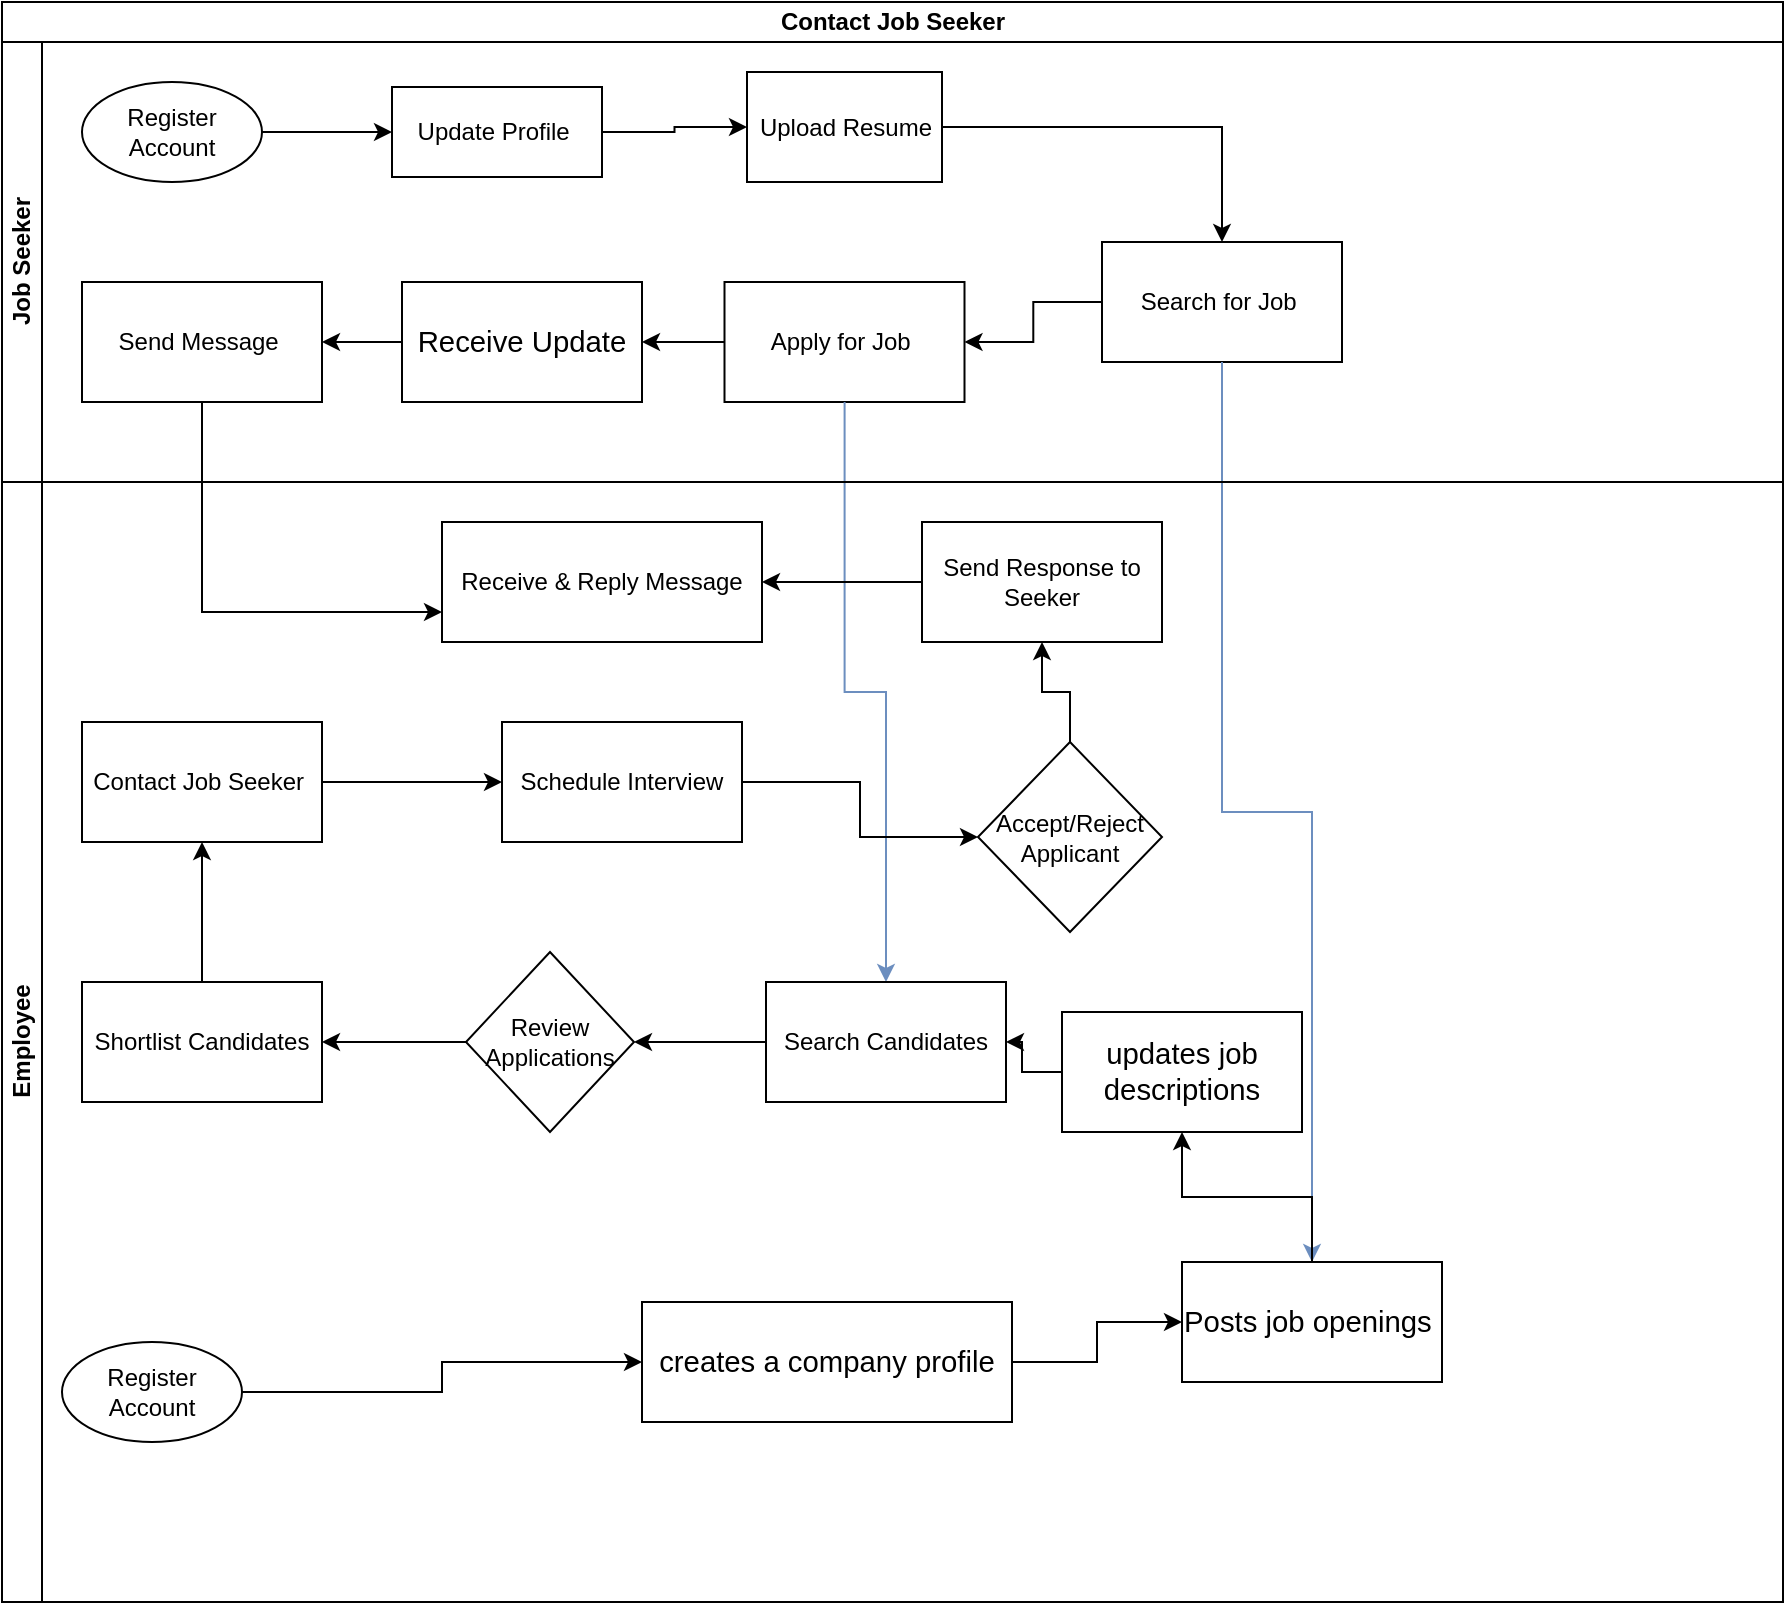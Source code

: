 <mxfile version="26.0.6">
  <diagram id="prtHgNgQTEPvFCAcTncT" name="Page-1">
    <mxGraphModel dx="875" dy="435" grid="1" gridSize="10" guides="1" tooltips="1" connect="1" arrows="1" fold="1" page="1" pageScale="1" pageWidth="827" pageHeight="1169" math="0" shadow="0">
      <root>
        <mxCell id="0" />
        <mxCell id="1" parent="0" />
        <mxCell id="PhMuikcm6n4okIbUqbu8-10" value="Contact Job Seeker" style="swimlane;childLayout=stackLayout;resizeParent=1;resizeParentMax=0;horizontal=1;startSize=20;horizontalStack=0;html=1;" vertex="1" parent="1">
          <mxGeometry x="140" y="260" width="890.5" height="800" as="geometry" />
        </mxCell>
        <mxCell id="PhMuikcm6n4okIbUqbu8-11" value="Job Seeker" style="swimlane;startSize=20;horizontal=0;html=1;direction=east;" vertex="1" parent="PhMuikcm6n4okIbUqbu8-10">
          <mxGeometry y="20" width="890.5" height="220" as="geometry">
            <mxRectangle y="20" width="480" height="30" as="alternateBounds" />
          </mxGeometry>
        </mxCell>
        <mxCell id="PhMuikcm6n4okIbUqbu8-29" value="" style="edgeStyle=orthogonalEdgeStyle;rounded=0;orthogonalLoop=1;jettySize=auto;html=1;" edge="1" parent="PhMuikcm6n4okIbUqbu8-11" source="PhMuikcm6n4okIbUqbu8-14" target="PhMuikcm6n4okIbUqbu8-28">
          <mxGeometry relative="1" as="geometry" />
        </mxCell>
        <mxCell id="PhMuikcm6n4okIbUqbu8-14" value="Register Account" style="ellipse;whiteSpace=wrap;html=1;" vertex="1" parent="PhMuikcm6n4okIbUqbu8-11">
          <mxGeometry x="40" y="20" width="90" height="50" as="geometry" />
        </mxCell>
        <mxCell id="PhMuikcm6n4okIbUqbu8-31" value="" style="edgeStyle=orthogonalEdgeStyle;rounded=0;orthogonalLoop=1;jettySize=auto;html=1;" edge="1" parent="PhMuikcm6n4okIbUqbu8-11" source="PhMuikcm6n4okIbUqbu8-28" target="PhMuikcm6n4okIbUqbu8-30">
          <mxGeometry relative="1" as="geometry" />
        </mxCell>
        <mxCell id="PhMuikcm6n4okIbUqbu8-28" value="Update Profile&amp;nbsp;" style="whiteSpace=wrap;html=1;" vertex="1" parent="PhMuikcm6n4okIbUqbu8-11">
          <mxGeometry x="195" y="22.5" width="105" height="45" as="geometry" />
        </mxCell>
        <mxCell id="PhMuikcm6n4okIbUqbu8-34" value="" style="edgeStyle=orthogonalEdgeStyle;rounded=0;orthogonalLoop=1;jettySize=auto;html=1;" edge="1" parent="PhMuikcm6n4okIbUqbu8-11" source="PhMuikcm6n4okIbUqbu8-30" target="PhMuikcm6n4okIbUqbu8-33">
          <mxGeometry relative="1" as="geometry" />
        </mxCell>
        <mxCell id="PhMuikcm6n4okIbUqbu8-30" value="Upload Resume" style="whiteSpace=wrap;html=1;" vertex="1" parent="PhMuikcm6n4okIbUqbu8-11">
          <mxGeometry x="372.5" y="15" width="97.5" height="55" as="geometry" />
        </mxCell>
        <mxCell id="PhMuikcm6n4okIbUqbu8-36" value="" style="edgeStyle=orthogonalEdgeStyle;rounded=0;orthogonalLoop=1;jettySize=auto;html=1;" edge="1" parent="PhMuikcm6n4okIbUqbu8-11" source="PhMuikcm6n4okIbUqbu8-33" target="PhMuikcm6n4okIbUqbu8-35">
          <mxGeometry relative="1" as="geometry" />
        </mxCell>
        <mxCell id="PhMuikcm6n4okIbUqbu8-33" value="Search for Job&amp;nbsp;" style="whiteSpace=wrap;html=1;" vertex="1" parent="PhMuikcm6n4okIbUqbu8-11">
          <mxGeometry x="550" y="100" width="120" height="60" as="geometry" />
        </mxCell>
        <mxCell id="PhMuikcm6n4okIbUqbu8-70" value="" style="edgeStyle=orthogonalEdgeStyle;rounded=0;orthogonalLoop=1;jettySize=auto;html=1;" edge="1" parent="PhMuikcm6n4okIbUqbu8-11" source="PhMuikcm6n4okIbUqbu8-35" target="PhMuikcm6n4okIbUqbu8-69">
          <mxGeometry relative="1" as="geometry" />
        </mxCell>
        <mxCell id="PhMuikcm6n4okIbUqbu8-35" value="Apply for Job&amp;nbsp;" style="whiteSpace=wrap;html=1;" vertex="1" parent="PhMuikcm6n4okIbUqbu8-11">
          <mxGeometry x="361.25" y="120" width="120" height="60" as="geometry" />
        </mxCell>
        <mxCell id="PhMuikcm6n4okIbUqbu8-72" value="" style="edgeStyle=orthogonalEdgeStyle;rounded=0;orthogonalLoop=1;jettySize=auto;html=1;" edge="1" parent="PhMuikcm6n4okIbUqbu8-11" source="PhMuikcm6n4okIbUqbu8-69" target="PhMuikcm6n4okIbUqbu8-71">
          <mxGeometry relative="1" as="geometry" />
        </mxCell>
        <mxCell id="PhMuikcm6n4okIbUqbu8-69" value="&lt;span style=&quot;font-size:11.0pt;line-height:&lt;br/&gt;115%;font-family:&amp;quot;Arial&amp;quot;,sans-serif;mso-ascii-theme-font:minor-latin;&lt;br/&gt;mso-fareast-font-family:&amp;quot;Yu Gothic&amp;quot;;mso-fareast-theme-font:minor-fareast;&lt;br/&gt;mso-hansi-theme-font:minor-latin;mso-bidi-theme-font:minor-latin;mso-ansi-language:&lt;br/&gt;VI;mso-fareast-language:JA;mso-bidi-language:AR-SA&quot; lang=&quot;VI&quot;&gt;Receive Update&lt;/span&gt;" style="whiteSpace=wrap;html=1;" vertex="1" parent="PhMuikcm6n4okIbUqbu8-11">
          <mxGeometry x="200" y="120" width="120" height="60" as="geometry" />
        </mxCell>
        <mxCell id="PhMuikcm6n4okIbUqbu8-71" value="Send Message&amp;nbsp;" style="whiteSpace=wrap;html=1;" vertex="1" parent="PhMuikcm6n4okIbUqbu8-11">
          <mxGeometry x="40" y="120" width="120" height="60" as="geometry" />
        </mxCell>
        <mxCell id="PhMuikcm6n4okIbUqbu8-42" style="edgeStyle=orthogonalEdgeStyle;rounded=0;orthogonalLoop=1;jettySize=auto;html=1;fillColor=#dae8fc;strokeColor=#6c8ebf;" edge="1" parent="PhMuikcm6n4okIbUqbu8-10" source="PhMuikcm6n4okIbUqbu8-33" target="PhMuikcm6n4okIbUqbu8-37">
          <mxGeometry relative="1" as="geometry" />
        </mxCell>
        <mxCell id="PhMuikcm6n4okIbUqbu8-46" style="edgeStyle=orthogonalEdgeStyle;rounded=0;orthogonalLoop=1;jettySize=auto;html=1;fillColor=#dae8fc;strokeColor=#6c8ebf;" edge="1" parent="PhMuikcm6n4okIbUqbu8-10" source="PhMuikcm6n4okIbUqbu8-35" target="PhMuikcm6n4okIbUqbu8-43">
          <mxGeometry relative="1" as="geometry" />
        </mxCell>
        <mxCell id="PhMuikcm6n4okIbUqbu8-12" value="Employee" style="swimlane;startSize=20;horizontal=0;html=1;" vertex="1" parent="PhMuikcm6n4okIbUqbu8-10">
          <mxGeometry y="240" width="890.5" height="560" as="geometry" />
        </mxCell>
        <mxCell id="PhMuikcm6n4okIbUqbu8-27" value="" style="edgeStyle=orthogonalEdgeStyle;rounded=0;orthogonalLoop=1;jettySize=auto;html=1;" edge="1" parent="PhMuikcm6n4okIbUqbu8-12" source="PhMuikcm6n4okIbUqbu8-25" target="PhMuikcm6n4okIbUqbu8-26">
          <mxGeometry relative="1" as="geometry" />
        </mxCell>
        <mxCell id="PhMuikcm6n4okIbUqbu8-25" value="Register Account" style="ellipse;whiteSpace=wrap;html=1;" vertex="1" parent="PhMuikcm6n4okIbUqbu8-12">
          <mxGeometry x="30" y="430" width="90" height="50" as="geometry" />
        </mxCell>
        <mxCell id="PhMuikcm6n4okIbUqbu8-38" value="" style="edgeStyle=orthogonalEdgeStyle;rounded=0;orthogonalLoop=1;jettySize=auto;html=1;" edge="1" parent="PhMuikcm6n4okIbUqbu8-12" source="PhMuikcm6n4okIbUqbu8-26" target="PhMuikcm6n4okIbUqbu8-37">
          <mxGeometry relative="1" as="geometry" />
        </mxCell>
        <mxCell id="PhMuikcm6n4okIbUqbu8-26" value="&lt;span style=&quot;font-size:11.0pt;line-height:&lt;br/&gt;115%;font-family:&amp;quot;Arial&amp;quot;,sans-serif;mso-ascii-theme-font:minor-latin;&lt;br/&gt;mso-fareast-font-family:&amp;quot;Yu Gothic&amp;quot;;mso-fareast-theme-font:minor-fareast;&lt;br/&gt;mso-hansi-theme-font:minor-latin;mso-bidi-theme-font:minor-latin;mso-ansi-language:&lt;br/&gt;VI;mso-fareast-language:JA;mso-bidi-language:AR-SA&quot; lang=&quot;VI&quot;&gt;creates a company profile&lt;/span&gt;" style="whiteSpace=wrap;html=1;" vertex="1" parent="PhMuikcm6n4okIbUqbu8-12">
          <mxGeometry x="320" y="410" width="185" height="60" as="geometry" />
        </mxCell>
        <mxCell id="PhMuikcm6n4okIbUqbu8-41" value="" style="edgeStyle=orthogonalEdgeStyle;rounded=0;orthogonalLoop=1;jettySize=auto;html=1;" edge="1" parent="PhMuikcm6n4okIbUqbu8-12" source="PhMuikcm6n4okIbUqbu8-37" target="PhMuikcm6n4okIbUqbu8-40">
          <mxGeometry relative="1" as="geometry" />
        </mxCell>
        <mxCell id="PhMuikcm6n4okIbUqbu8-37" value="&lt;span style=&quot;font-size:11.0pt;line-height:&lt;br/&gt;115%;font-family:&amp;quot;Arial&amp;quot;,sans-serif;mso-ascii-theme-font:minor-latin;&lt;br/&gt;mso-fareast-font-family:&amp;quot;Yu Gothic&amp;quot;;mso-fareast-theme-font:minor-fareast;&lt;br/&gt;mso-hansi-theme-font:minor-latin;mso-bidi-theme-font:minor-latin;mso-ansi-language:&lt;br/&gt;VI;mso-fareast-language:JA;mso-bidi-language:AR-SA&quot; lang=&quot;VI&quot;&gt;Posts job openings&amp;nbsp;&lt;/span&gt;" style="whiteSpace=wrap;html=1;" vertex="1" parent="PhMuikcm6n4okIbUqbu8-12">
          <mxGeometry x="590" y="390" width="130" height="60" as="geometry" />
        </mxCell>
        <mxCell id="PhMuikcm6n4okIbUqbu8-44" value="" style="edgeStyle=orthogonalEdgeStyle;rounded=0;orthogonalLoop=1;jettySize=auto;html=1;" edge="1" parent="PhMuikcm6n4okIbUqbu8-12" source="PhMuikcm6n4okIbUqbu8-40" target="PhMuikcm6n4okIbUqbu8-43">
          <mxGeometry relative="1" as="geometry" />
        </mxCell>
        <mxCell id="PhMuikcm6n4okIbUqbu8-40" value="&lt;span style=&quot;font-size:11.0pt;line-height:&lt;br/&gt;115%;font-family:&amp;quot;Arial&amp;quot;,sans-serif;mso-ascii-theme-font:minor-latin;&lt;br/&gt;mso-fareast-font-family:&amp;quot;Yu Gothic&amp;quot;;mso-fareast-theme-font:minor-fareast;&lt;br/&gt;mso-hansi-theme-font:minor-latin;mso-bidi-theme-font:minor-latin;mso-ansi-language:&lt;br/&gt;VI;mso-fareast-language:JA;mso-bidi-language:AR-SA&quot; lang=&quot;VI&quot;&gt;updates job descriptions&lt;/span&gt;" style="whiteSpace=wrap;html=1;" vertex="1" parent="PhMuikcm6n4okIbUqbu8-12">
          <mxGeometry x="530" y="265" width="120" height="60" as="geometry" />
        </mxCell>
        <mxCell id="PhMuikcm6n4okIbUqbu8-50" value="" style="edgeStyle=orthogonalEdgeStyle;rounded=0;orthogonalLoop=1;jettySize=auto;html=1;" edge="1" parent="PhMuikcm6n4okIbUqbu8-12" source="PhMuikcm6n4okIbUqbu8-43" target="PhMuikcm6n4okIbUqbu8-49">
          <mxGeometry relative="1" as="geometry" />
        </mxCell>
        <mxCell id="PhMuikcm6n4okIbUqbu8-43" value="Search Candidates" style="whiteSpace=wrap;html=1;" vertex="1" parent="PhMuikcm6n4okIbUqbu8-12">
          <mxGeometry x="382" y="250" width="120" height="60" as="geometry" />
        </mxCell>
        <mxCell id="PhMuikcm6n4okIbUqbu8-52" value="" style="edgeStyle=orthogonalEdgeStyle;rounded=0;orthogonalLoop=1;jettySize=auto;html=1;" edge="1" parent="PhMuikcm6n4okIbUqbu8-12" source="PhMuikcm6n4okIbUqbu8-49" target="PhMuikcm6n4okIbUqbu8-51">
          <mxGeometry relative="1" as="geometry" />
        </mxCell>
        <mxCell id="PhMuikcm6n4okIbUqbu8-49" value="Review Applications" style="rhombus;whiteSpace=wrap;html=1;" vertex="1" parent="PhMuikcm6n4okIbUqbu8-12">
          <mxGeometry x="232" y="235" width="84" height="90" as="geometry" />
        </mxCell>
        <mxCell id="PhMuikcm6n4okIbUqbu8-54" value="" style="edgeStyle=orthogonalEdgeStyle;rounded=0;orthogonalLoop=1;jettySize=auto;html=1;" edge="1" parent="PhMuikcm6n4okIbUqbu8-12" source="PhMuikcm6n4okIbUqbu8-51" target="PhMuikcm6n4okIbUqbu8-53">
          <mxGeometry relative="1" as="geometry" />
        </mxCell>
        <mxCell id="PhMuikcm6n4okIbUqbu8-51" value="Shortlist Candidates" style="whiteSpace=wrap;html=1;" vertex="1" parent="PhMuikcm6n4okIbUqbu8-12">
          <mxGeometry x="40" y="250" width="120" height="60" as="geometry" />
        </mxCell>
        <mxCell id="PhMuikcm6n4okIbUqbu8-56" value="" style="edgeStyle=orthogonalEdgeStyle;rounded=0;orthogonalLoop=1;jettySize=auto;html=1;" edge="1" parent="PhMuikcm6n4okIbUqbu8-12" source="PhMuikcm6n4okIbUqbu8-53" target="PhMuikcm6n4okIbUqbu8-55">
          <mxGeometry relative="1" as="geometry" />
        </mxCell>
        <mxCell id="PhMuikcm6n4okIbUqbu8-53" value="Contact Job Seeker&amp;nbsp;" style="whiteSpace=wrap;html=1;" vertex="1" parent="PhMuikcm6n4okIbUqbu8-12">
          <mxGeometry x="40" y="120" width="120" height="60" as="geometry" />
        </mxCell>
        <mxCell id="PhMuikcm6n4okIbUqbu8-61" value="" style="edgeStyle=orthogonalEdgeStyle;rounded=0;orthogonalLoop=1;jettySize=auto;html=1;" edge="1" parent="PhMuikcm6n4okIbUqbu8-12" source="PhMuikcm6n4okIbUqbu8-55" target="PhMuikcm6n4okIbUqbu8-60">
          <mxGeometry relative="1" as="geometry" />
        </mxCell>
        <mxCell id="PhMuikcm6n4okIbUqbu8-55" value="Schedule Interview" style="whiteSpace=wrap;html=1;" vertex="1" parent="PhMuikcm6n4okIbUqbu8-12">
          <mxGeometry x="250" y="120" width="120" height="60" as="geometry" />
        </mxCell>
        <mxCell id="PhMuikcm6n4okIbUqbu8-63" value="" style="edgeStyle=orthogonalEdgeStyle;rounded=0;orthogonalLoop=1;jettySize=auto;html=1;" edge="1" parent="PhMuikcm6n4okIbUqbu8-12" source="PhMuikcm6n4okIbUqbu8-60" target="PhMuikcm6n4okIbUqbu8-62">
          <mxGeometry relative="1" as="geometry" />
        </mxCell>
        <mxCell id="PhMuikcm6n4okIbUqbu8-60" value="Accept/Reject Applicant" style="rhombus;whiteSpace=wrap;html=1;" vertex="1" parent="PhMuikcm6n4okIbUqbu8-12">
          <mxGeometry x="488" y="130" width="92" height="95" as="geometry" />
        </mxCell>
        <mxCell id="PhMuikcm6n4okIbUqbu8-68" value="" style="edgeStyle=orthogonalEdgeStyle;rounded=0;orthogonalLoop=1;jettySize=auto;html=1;" edge="1" parent="PhMuikcm6n4okIbUqbu8-12" source="PhMuikcm6n4okIbUqbu8-62" target="PhMuikcm6n4okIbUqbu8-67">
          <mxGeometry relative="1" as="geometry" />
        </mxCell>
        <mxCell id="PhMuikcm6n4okIbUqbu8-62" value="Send Response to Seeker" style="whiteSpace=wrap;html=1;" vertex="1" parent="PhMuikcm6n4okIbUqbu8-12">
          <mxGeometry x="460" y="20" width="120" height="60" as="geometry" />
        </mxCell>
        <mxCell id="PhMuikcm6n4okIbUqbu8-67" value="Receive &amp;amp; Reply Message" style="whiteSpace=wrap;html=1;" vertex="1" parent="PhMuikcm6n4okIbUqbu8-12">
          <mxGeometry x="220" y="20" width="160" height="60" as="geometry" />
        </mxCell>
        <mxCell id="PhMuikcm6n4okIbUqbu8-73" style="edgeStyle=orthogonalEdgeStyle;rounded=0;orthogonalLoop=1;jettySize=auto;html=1;exitX=0.5;exitY=1;exitDx=0;exitDy=0;entryX=0;entryY=0.75;entryDx=0;entryDy=0;" edge="1" parent="PhMuikcm6n4okIbUqbu8-10" source="PhMuikcm6n4okIbUqbu8-71" target="PhMuikcm6n4okIbUqbu8-67">
          <mxGeometry relative="1" as="geometry" />
        </mxCell>
      </root>
    </mxGraphModel>
  </diagram>
</mxfile>
